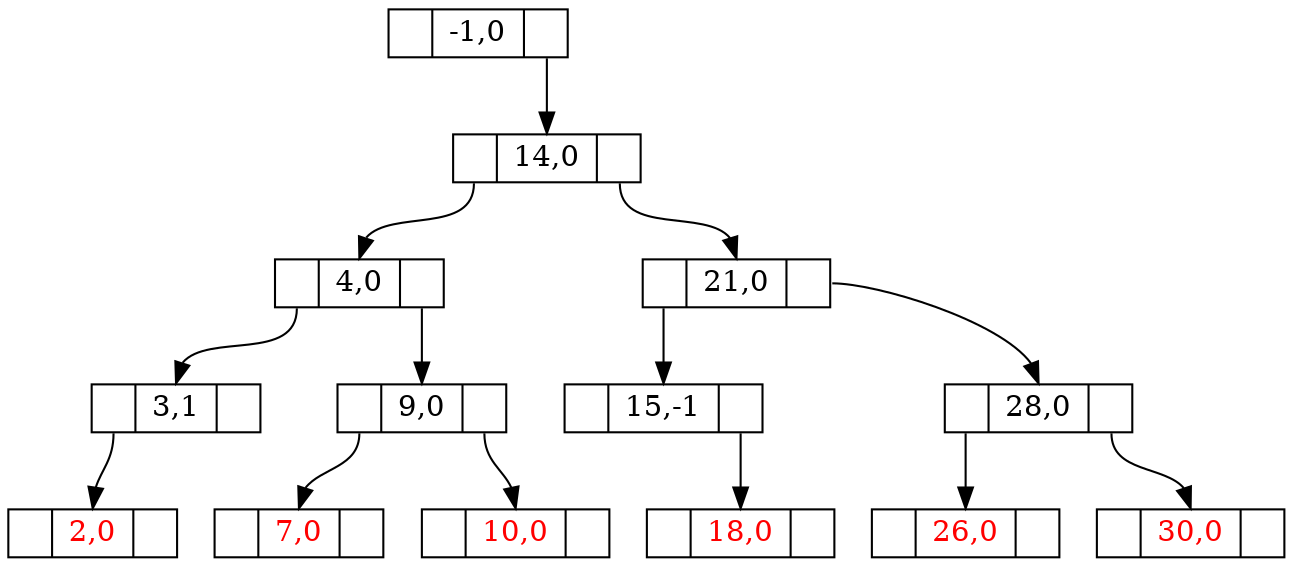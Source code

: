 digraph G {
node [shape = record, height = .1, color = "black"];
-1[label = "<L> |<D> -1,0|<R> "];
14[label = "<L> |<D> 14,0|<R> "];
4[label = "<L> |<D> 4,0|<R> "];
21[label = "<L> |<D> 21,0|<R> "];
3[label = "<L> |<D> 3,1|<R> "];
9[label = "<L> |<D> 9,0|<R> "];
15[label = "<L> |<D> 15,-1|<R> "];
28[label = "<L> |<D> 28,0|<R> "];
2[label = "<L> |<D> 2,0|<R> ",fontcolor="red"];
7[label = "<L> |<D> 7,0|<R> ",fontcolor="red"];
10[label = "<L> |<D> 10,0|<R> ",fontcolor="red"];
18[label = "<L> |<D> 18,0|<R> ",fontcolor="red"];
26[label = "<L> |<D> 26,0|<R> ",fontcolor="red"];
30[label = "<L> |<D> 30,0|<R> ",fontcolor="red"];
"-1":R -> "14":D;
"14":L -> "4":D;
"14":R -> "21":D;
"4":L -> "3":D;
"4":R -> "9":D;
"21":L -> "15":D;
"21":R -> "28":D;
"3":L -> "2":D;
"9":L -> "7":D;
"9":R -> "10":D;
"15":R -> "18":D;
"28":L -> "26":D;
"28":R -> "30":D;
}
